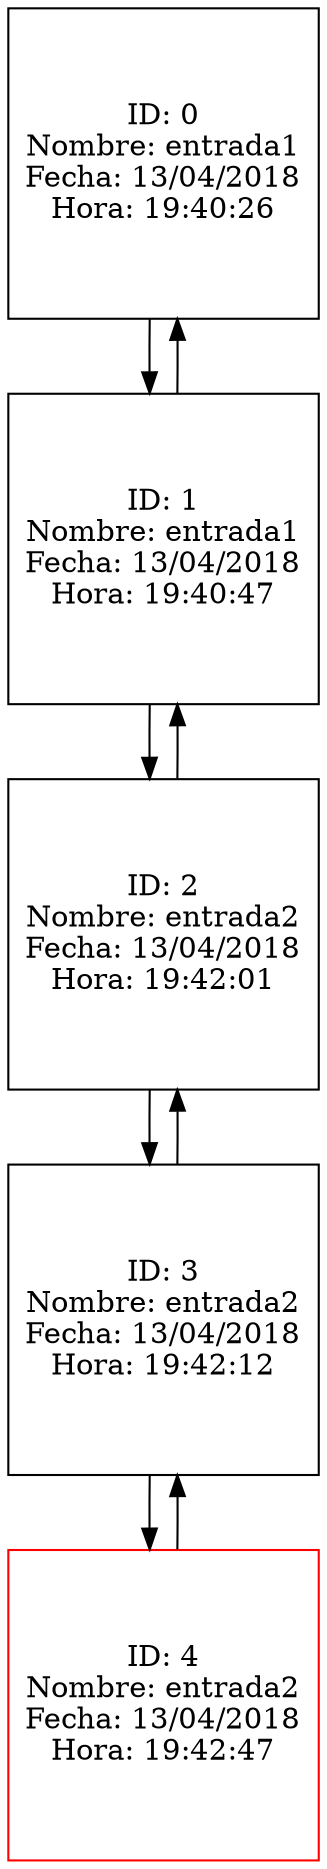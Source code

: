 digraph G{
subgraph matriz{
0[shape="square",label="ID: 0
Nombre: entrada1
Fecha: 13/04/2018
Hora: 19:40:26"];
0->1;
1->0;
1[shape="square",label="ID: 1
Nombre: entrada1
Fecha: 13/04/2018
Hora: 19:40:47"];
1->2;
2->1;
2[shape="square",label="ID: 2
Nombre: entrada2
Fecha: 13/04/2018
Hora: 19:42:01"];
2->3;
3->2;
3[shape="square",label="ID: 3
Nombre: entrada2
Fecha: 13/04/2018
Hora: 19:42:12"];
3->4;
4->3;
4[shape="square",color="red",label="ID: 4
Nombre: entrada2
Fecha: 13/04/2018
Hora: 19:42:47"];

}
}
